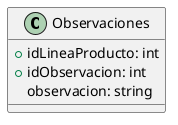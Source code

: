 @startuml Observaciones
class Observaciones{
    +idLineaProducto: int
    +idObservacion: int
    observacion: string
}
@enduml